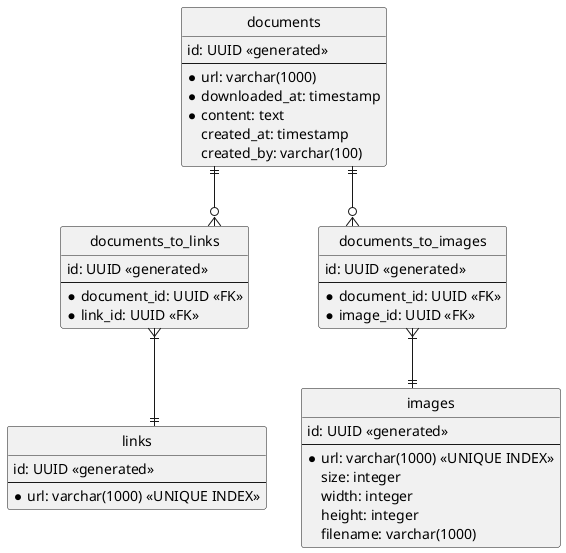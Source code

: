 @startuml

hide circle
skinparam linetype ortho

entity documents {
    id: UUID <<generated>>
    --
    * url: varchar(1000)
    * downloaded_at: timestamp
    * content: text
    created_at: timestamp
    created_by: varchar(100)
}

entity links {
    id: UUID <<generated>>
    --
    * url: varchar(1000) <<UNIQUE INDEX>>
}

entity documents_to_links {
    id: UUID <<generated>>
    --
    * document_id: UUID <<FK>>
    * link_id: UUID <<FK>>
}

entity images {
    id: UUID <<generated>>
    --
    * url: varchar(1000) <<UNIQUE INDEX>>
    size: integer
    width: integer
    height: integer
    filename: varchar(1000)
}

entity documents_to_images {
    id: UUID <<generated>>
    --
    * document_id: UUID <<FK>>
    * image_id: UUID <<FK>>
}


documents ||--o{ documents_to_links
documents_to_links }|--|| links
documents ||--o{ documents_to_images
documents_to_images }|--|| images

@enduml

